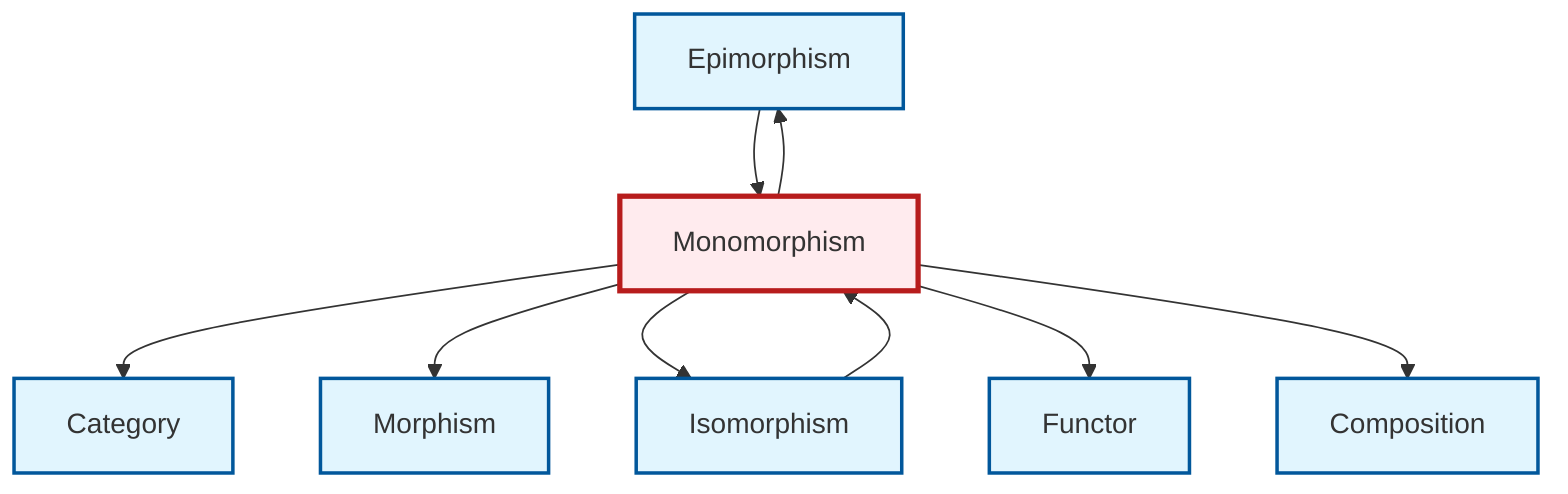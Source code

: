 graph TD
    classDef definition fill:#e1f5fe,stroke:#01579b,stroke-width:2px
    classDef theorem fill:#f3e5f5,stroke:#4a148c,stroke-width:2px
    classDef axiom fill:#fff3e0,stroke:#e65100,stroke-width:2px
    classDef example fill:#e8f5e9,stroke:#1b5e20,stroke-width:2px
    classDef current fill:#ffebee,stroke:#b71c1c,stroke-width:3px
    def-category["Category"]:::definition
    def-epimorphism["Epimorphism"]:::definition
    def-isomorphism["Isomorphism"]:::definition
    def-monomorphism["Monomorphism"]:::definition
    def-composition["Composition"]:::definition
    def-morphism["Morphism"]:::definition
    def-functor["Functor"]:::definition
    def-monomorphism --> def-category
    def-monomorphism --> def-morphism
    def-monomorphism --> def-epimorphism
    def-epimorphism --> def-monomorphism
    def-monomorphism --> def-isomorphism
    def-monomorphism --> def-functor
    def-isomorphism --> def-monomorphism
    def-monomorphism --> def-composition
    class def-monomorphism current